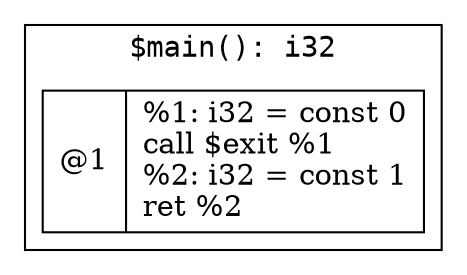 digraph {
   fontname=monospace
   node [shape=record]

   subgraph cluster_0 {
      label="$exit(%status: i32): Nothing"
   }

   subgraph cluster_1 {
      label="$main(): i32"

      "$main@1" [label="@1|%1: i32 = const 0\lcall $exit %1\l%2: i32 = const 1\lret %2\l"]
   }
}
